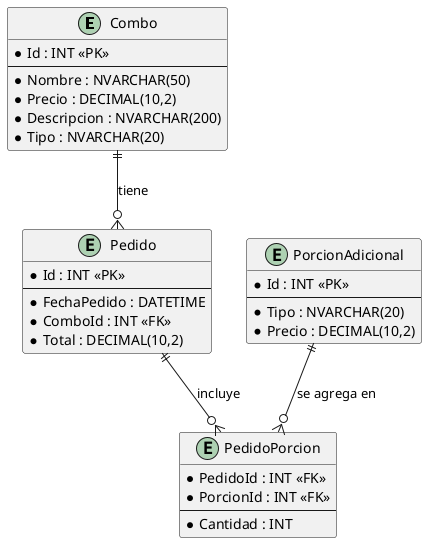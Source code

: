 @startuml
!define ENTITY entity
!define WEAK_ENTITY entity
!define RELATIONSHIP diamond

entity "Combo" as combo {
  * Id : INT <<PK>>
  --
  * Nombre : NVARCHAR(50)
  * Precio : DECIMAL(10,2)
  * Descripcion : NVARCHAR(200)
  * Tipo : NVARCHAR(20)
}

entity "PorcionAdicional" as porcion {
  * Id : INT <<PK>>
  --
  * Tipo : NVARCHAR(20)
  * Precio : DECIMAL(10,2)
}

entity "Pedido" as pedido {
  * Id : INT <<PK>>
  --
  * FechaPedido : DATETIME
  * ComboId : INT <<FK>>
  * Total : DECIMAL(10,2)
}

entity "PedidoPorcion" as pedido_porcion {
  * PedidoId : INT <<FK>>
  * PorcionId : INT <<FK>>
  --
  * Cantidad : INT
}

combo ||--o{ pedido : "tiene"
pedido ||--o{ pedido_porcion : "incluye"
porcion ||--o{ pedido_porcion : "se agrega en"

@enduml
